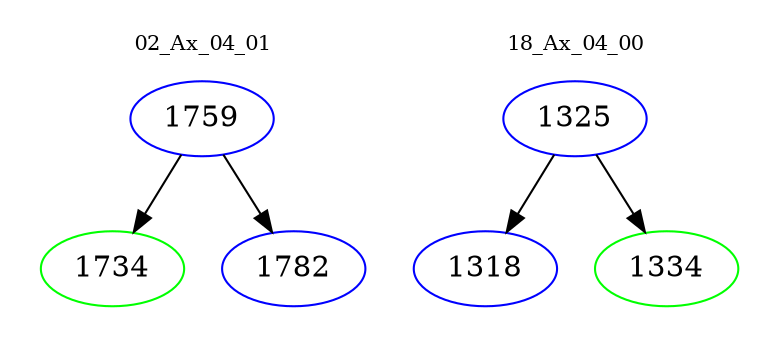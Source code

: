 digraph{
subgraph cluster_0 {
color = white
label = "02_Ax_04_01";
fontsize=10;
T0_1759 [label="1759", color="blue"]
T0_1759 -> T0_1734 [color="black"]
T0_1734 [label="1734", color="green"]
T0_1759 -> T0_1782 [color="black"]
T0_1782 [label="1782", color="blue"]
}
subgraph cluster_1 {
color = white
label = "18_Ax_04_00";
fontsize=10;
T1_1325 [label="1325", color="blue"]
T1_1325 -> T1_1318 [color="black"]
T1_1318 [label="1318", color="blue"]
T1_1325 -> T1_1334 [color="black"]
T1_1334 [label="1334", color="green"]
}
}
